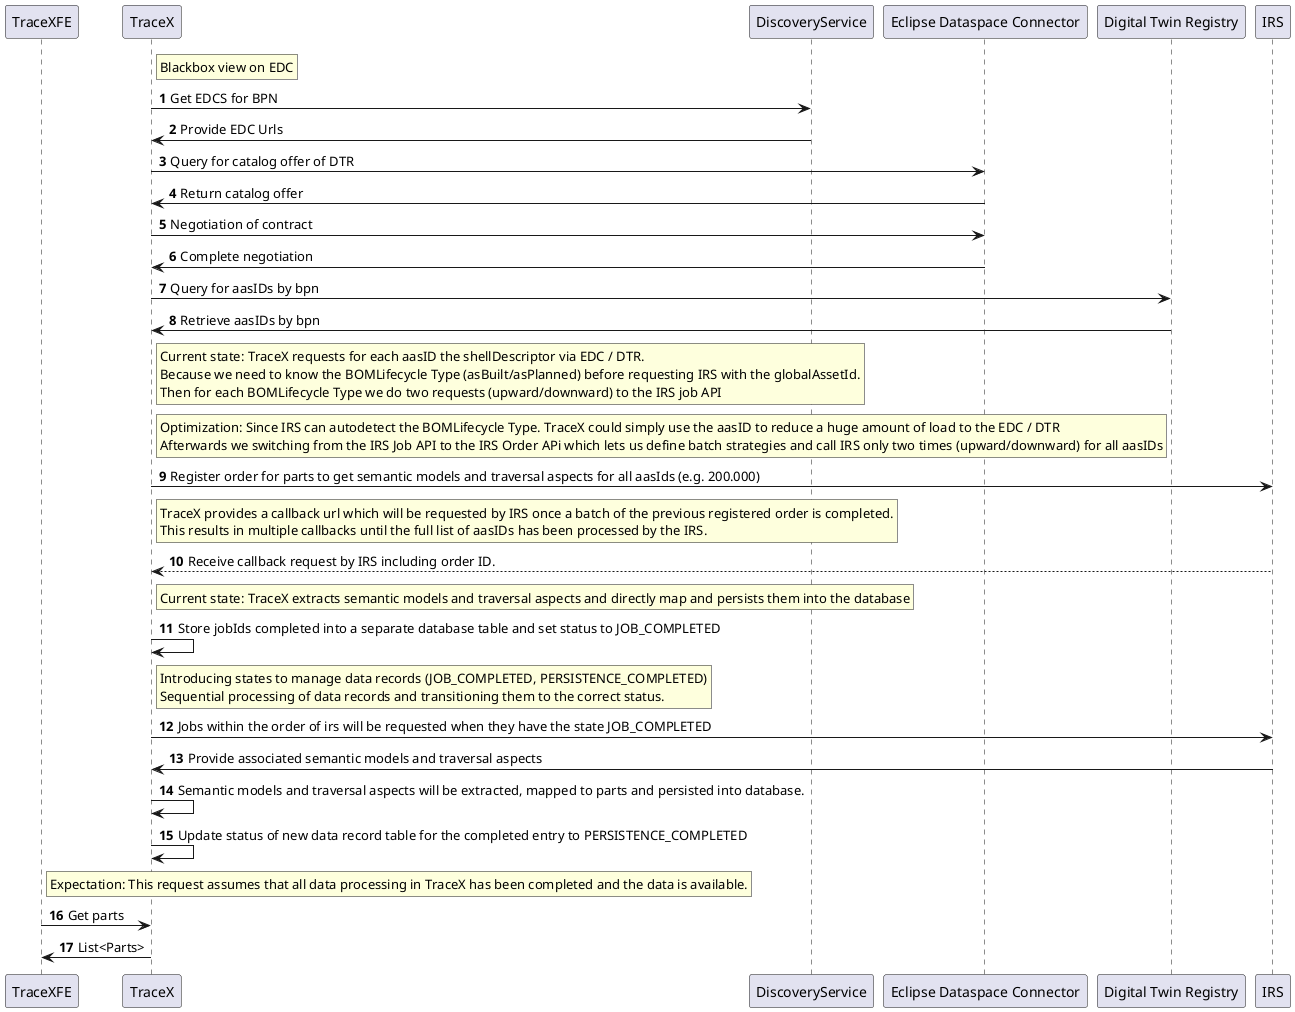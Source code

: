 @startuml
'https://plantuml.com/sequence-diagram
autonumber
participant TraceXFE
participant TraceX
participant "DiscoveryService" as DS
participant "Eclipse Dataspace Connector" as EDC
participant "Digital Twin Registry" as DTR

participant IRS
rnote right TraceX
Blackbox view on EDC
end rnote
TraceX -> DS: Get EDCS for BPN
DS -> TraceX: Provide EDC Urls
TraceX -> EDC: Query for catalog offer of DTR
EDC -> TraceX: Return catalog offer
TraceX -> EDC: Negotiation of contract
EDC -> TraceX: Complete negotiation
TraceX -> DTR: Query for aasIDs by bpn
DTR -> TraceX: Retrieve aasIDs by bpn
rnote right TraceX
Current state: TraceX requests for each aasID the shellDescriptor via EDC / DTR.
Because we need to know the BOMLifecycle Type (asBuilt/asPlanned) before requesting IRS with the globalAssetId.
Then for each BOMLifecycle Type we do two requests (upward/downward) to the IRS job API
end rnote
rnote right TraceX
Optimization: Since IRS can autodetect the BOMLifecycle Type. TraceX could simply use the aasID to reduce a huge amount of load to the EDC / DTR
Afterwards we switching from the IRS Job API to the IRS Order APi which lets us define batch strategies and call IRS only two times (upward/downward) for all aasIDs
end rnote
TraceX -> IRS: Register order for parts to get semantic models and traversal aspects for all aasIds (e.g. 200.000)
rnote right TraceX
TraceX provides a callback url which will be requested by IRS once a batch of the previous registered order is completed.
This results in multiple callbacks until the full list of aasIDs has been processed by the IRS.
end rnote
TraceX <-- IRS: Receive callback request by IRS including order ID.
rnote right TraceX
Current state: TraceX extracts semantic models and traversal aspects and directly map and persists them into the database
end rnote
TraceX -> TraceX: Store jobIds completed into a separate database table and set status to JOB_COMPLETED
rnote right TraceX
Introducing states to manage data records (JOB_COMPLETED, PERSISTENCE_COMPLETED)
Sequential processing of data records and transitioning them to the correct status.
end rnote
TraceX -> IRS: Jobs within the order of irs will be requested when they have the state JOB_COMPLETED
IRS -> TraceX: Provide associated semantic models and traversal aspects
TraceX -> TraceX: Semantic models and traversal aspects will be extracted, mapped to parts and persisted into database.
TraceX -> TraceX: Update status of new data record table for the completed entry to PERSISTENCE_COMPLETED

rnote right TraceXFE
Expectation: This request assumes that all data processing in TraceX has been completed and the data is available.
end rnote
TraceXFE -> TraceX: Get parts
TraceX -> TraceXFE: List<Parts>

@enduml

